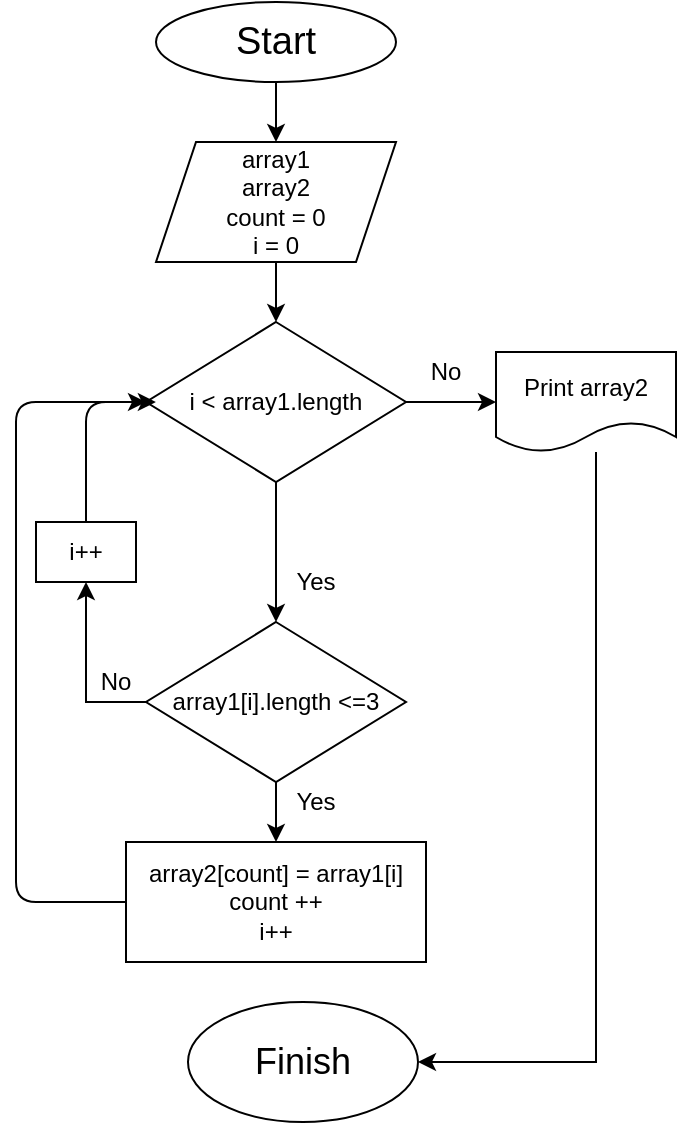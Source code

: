 <mxfile version="13.9.9" type="device"><diagram id="hOWGMLSN5hgs9I5S2wu6" name="Страница 1"><mxGraphModel dx="1086" dy="806" grid="1" gridSize="10" guides="1" tooltips="1" connect="1" arrows="1" fold="1" page="1" pageScale="1" pageWidth="827" pageHeight="1169" math="0" shadow="0"><root><mxCell id="0"/><mxCell id="1" parent="0"/><mxCell id="unCegBdeNpTiBhlOe1If-4" value="" style="edgeStyle=orthogonalEdgeStyle;rounded=0;orthogonalLoop=1;jettySize=auto;html=1;" edge="1" parent="1" source="unCegBdeNpTiBhlOe1If-2" target="unCegBdeNpTiBhlOe1If-3"><mxGeometry relative="1" as="geometry"/></mxCell><mxCell id="unCegBdeNpTiBhlOe1If-2" value="&lt;font style=&quot;font-size: 19px&quot;&gt;Start&lt;/font&gt;" style="ellipse;whiteSpace=wrap;html=1;" vertex="1" parent="1"><mxGeometry x="340" y="70" width="120" height="40" as="geometry"/></mxCell><mxCell id="unCegBdeNpTiBhlOe1If-6" value="" style="edgeStyle=orthogonalEdgeStyle;rounded=0;orthogonalLoop=1;jettySize=auto;html=1;" edge="1" parent="1" source="unCegBdeNpTiBhlOe1If-3" target="unCegBdeNpTiBhlOe1If-5"><mxGeometry relative="1" as="geometry"/></mxCell><mxCell id="unCegBdeNpTiBhlOe1If-3" value="array1&lt;br&gt;array2&lt;br&gt;count = 0&lt;br&gt;i = 0" style="shape=parallelogram;perimeter=parallelogramPerimeter;whiteSpace=wrap;html=1;fixedSize=1;" vertex="1" parent="1"><mxGeometry x="340" y="140" width="120" height="60" as="geometry"/></mxCell><mxCell id="unCegBdeNpTiBhlOe1If-22" value="" style="edgeStyle=orthogonalEdgeStyle;rounded=0;orthogonalLoop=1;jettySize=auto;html=1;" edge="1" parent="1" source="unCegBdeNpTiBhlOe1If-5" target="unCegBdeNpTiBhlOe1If-21"><mxGeometry relative="1" as="geometry"/></mxCell><mxCell id="unCegBdeNpTiBhlOe1If-5" value="i &amp;lt; array1.length" style="rhombus;whiteSpace=wrap;html=1;" vertex="1" parent="1"><mxGeometry x="335" y="230" width="130" height="80" as="geometry"/></mxCell><mxCell id="unCegBdeNpTiBhlOe1If-7" value="i++" style="whiteSpace=wrap;html=1;" vertex="1" parent="1"><mxGeometry x="280" y="330" width="50" height="30" as="geometry"/></mxCell><mxCell id="unCegBdeNpTiBhlOe1If-12" value="" style="edgeStyle=orthogonalEdgeStyle;rounded=0;orthogonalLoop=1;jettySize=auto;html=1;" edge="1" parent="1" source="unCegBdeNpTiBhlOe1If-9" target="unCegBdeNpTiBhlOe1If-11"><mxGeometry relative="1" as="geometry"/></mxCell><mxCell id="unCegBdeNpTiBhlOe1If-27" value="" style="edgeStyle=orthogonalEdgeStyle;rounded=0;orthogonalLoop=1;jettySize=auto;html=1;" edge="1" parent="1" source="unCegBdeNpTiBhlOe1If-9" target="unCegBdeNpTiBhlOe1If-7"><mxGeometry relative="1" as="geometry"><Array as="points"><mxPoint x="305" y="420"/></Array></mxGeometry></mxCell><mxCell id="unCegBdeNpTiBhlOe1If-9" value="array1[i].length &amp;lt;=3" style="rhombus;whiteSpace=wrap;html=1;" vertex="1" parent="1"><mxGeometry x="335" y="380" width="130" height="80" as="geometry"/></mxCell><mxCell id="unCegBdeNpTiBhlOe1If-11" value="array2[count] = array1[i]&lt;br&gt;count ++&lt;br&gt;i++" style="whiteSpace=wrap;html=1;" vertex="1" parent="1"><mxGeometry x="325" y="490" width="150" height="60" as="geometry"/></mxCell><mxCell id="unCegBdeNpTiBhlOe1If-13" value="" style="endArrow=classic;html=1;exitX=0;exitY=0.5;exitDx=0;exitDy=0;entryX=0.038;entryY=0.5;entryDx=0;entryDy=0;entryPerimeter=0;" edge="1" parent="1" source="unCegBdeNpTiBhlOe1If-11" target="unCegBdeNpTiBhlOe1If-5"><mxGeometry width="50" height="50" relative="1" as="geometry"><mxPoint x="390" y="400" as="sourcePoint"/><mxPoint x="330" y="270" as="targetPoint"/><Array as="points"><mxPoint x="270" y="520"/><mxPoint x="270" y="270"/></Array></mxGeometry></mxCell><mxCell id="unCegBdeNpTiBhlOe1If-14" value="Yes" style="text;html=1;strokeColor=none;fillColor=none;align=center;verticalAlign=middle;whiteSpace=wrap;rounded=0;" vertex="1" parent="1"><mxGeometry x="400" y="350" width="40" height="20" as="geometry"/></mxCell><mxCell id="unCegBdeNpTiBhlOe1If-15" value="Yes" style="text;html=1;strokeColor=none;fillColor=none;align=center;verticalAlign=middle;whiteSpace=wrap;rounded=0;" vertex="1" parent="1"><mxGeometry x="400" y="460" width="40" height="20" as="geometry"/></mxCell><mxCell id="unCegBdeNpTiBhlOe1If-17" value="No" style="text;html=1;strokeColor=none;fillColor=none;align=center;verticalAlign=middle;whiteSpace=wrap;rounded=0;" vertex="1" parent="1"><mxGeometry x="300" y="400" width="40" height="20" as="geometry"/></mxCell><mxCell id="unCegBdeNpTiBhlOe1If-18" value="No" style="text;html=1;strokeColor=none;fillColor=none;align=center;verticalAlign=middle;whiteSpace=wrap;rounded=0;" vertex="1" parent="1"><mxGeometry x="465" y="245" width="40" height="20" as="geometry"/></mxCell><mxCell id="unCegBdeNpTiBhlOe1If-24" value="" style="edgeStyle=orthogonalEdgeStyle;rounded=0;orthogonalLoop=1;jettySize=auto;html=1;" edge="1" parent="1" source="unCegBdeNpTiBhlOe1If-21" target="unCegBdeNpTiBhlOe1If-23"><mxGeometry relative="1" as="geometry"><Array as="points"><mxPoint x="560" y="600"/></Array></mxGeometry></mxCell><mxCell id="unCegBdeNpTiBhlOe1If-21" value="Print array2" style="shape=document;whiteSpace=wrap;html=1;boundedLbl=1;" vertex="1" parent="1"><mxGeometry x="510" y="245" width="90" height="50" as="geometry"/></mxCell><mxCell id="unCegBdeNpTiBhlOe1If-23" value="&lt;font style=&quot;font-size: 18px&quot;&gt;Finish&lt;/font&gt;" style="ellipse;whiteSpace=wrap;html=1;" vertex="1" parent="1"><mxGeometry x="356" y="570" width="115" height="60" as="geometry"/></mxCell><mxCell id="unCegBdeNpTiBhlOe1If-28" value="" style="endArrow=classic;html=1;exitX=0.5;exitY=1;exitDx=0;exitDy=0;entryX=0.5;entryY=0;entryDx=0;entryDy=0;" edge="1" parent="1" source="unCegBdeNpTiBhlOe1If-5" target="unCegBdeNpTiBhlOe1If-9"><mxGeometry width="50" height="50" relative="1" as="geometry"><mxPoint x="390" y="390" as="sourcePoint"/><mxPoint x="440" y="340" as="targetPoint"/></mxGeometry></mxCell><mxCell id="unCegBdeNpTiBhlOe1If-29" value="" style="endArrow=classic;html=1;exitX=0.5;exitY=0;exitDx=0;exitDy=0;entryX=0;entryY=0.5;entryDx=0;entryDy=0;" edge="1" parent="1" source="unCegBdeNpTiBhlOe1If-7" target="unCegBdeNpTiBhlOe1If-5"><mxGeometry width="50" height="50" relative="1" as="geometry"><mxPoint x="390" y="390" as="sourcePoint"/><mxPoint x="440" y="340" as="targetPoint"/><Array as="points"><mxPoint x="305" y="270"/></Array></mxGeometry></mxCell></root></mxGraphModel></diagram></mxfile>